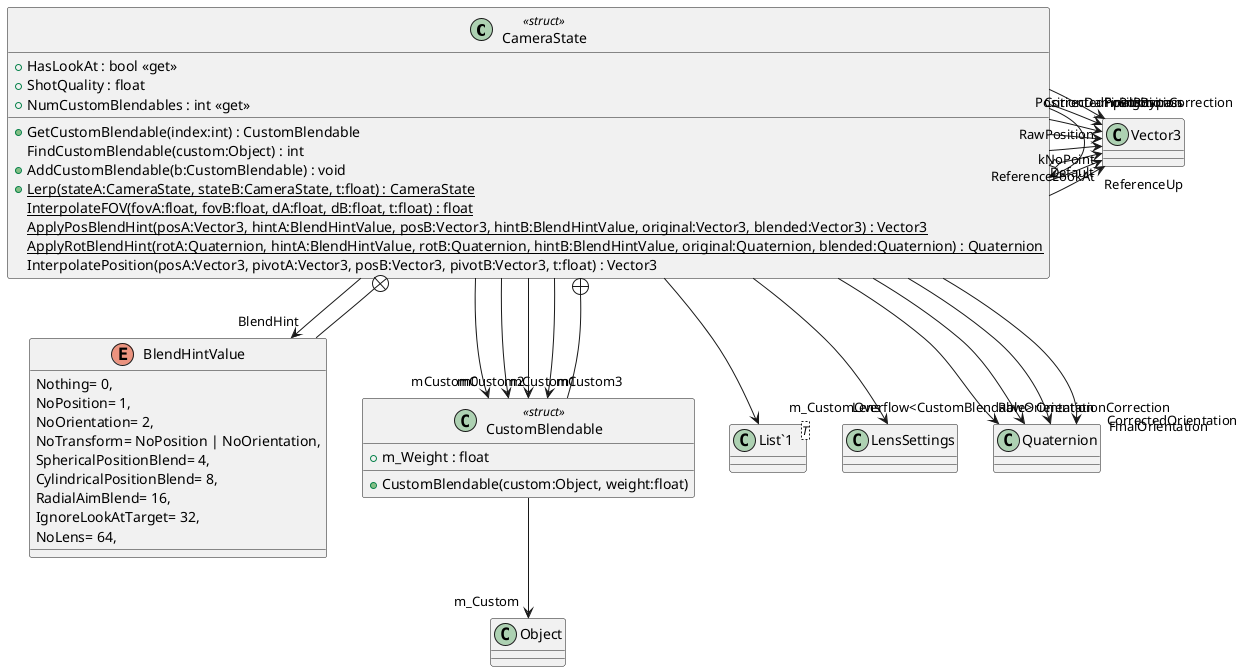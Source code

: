 @startuml
class CameraState <<struct>> {
    + HasLookAt : bool <<get>>
    + ShotQuality : float
    + NumCustomBlendables : int <<get>>
    + GetCustomBlendable(index:int) : CustomBlendable
    FindCustomBlendable(custom:Object) : int
    + AddCustomBlendable(b:CustomBlendable) : void
    + {static} Lerp(stateA:CameraState, stateB:CameraState, t:float) : CameraState
    {static} InterpolateFOV(fovA:float, fovB:float, dA:float, dB:float, t:float) : float
    {static} ApplyPosBlendHint(posA:Vector3, hintA:BlendHintValue, posB:Vector3, hintB:BlendHintValue, original:Vector3, blended:Vector3) : Vector3
    {static} ApplyRotBlendHint(rotA:Quaternion, hintA:BlendHintValue, rotB:Quaternion, hintB:BlendHintValue, original:Quaternion, blended:Quaternion) : Quaternion
    InterpolatePosition(posA:Vector3, pivotA:Vector3, posB:Vector3, pivotB:Vector3, t:float) : Vector3
}
enum BlendHintValue {
    Nothing= 0,
    NoPosition= 1,
    NoOrientation= 2,
    NoTransform= NoPosition | NoOrientation,
    SphericalPositionBlend= 4,
    CylindricalPositionBlend= 8,
    RadialAimBlend= 16,
    IgnoreLookAtTarget= 32,
    NoLens= 64,
}
class CustomBlendable <<struct>> {
    + m_Weight : float
    + CustomBlendable(custom:Object, weight:float)
}
class "List`1"<T> {
}
CameraState --> "Lens" LensSettings
CameraState --> "ReferenceUp" Vector3
CameraState --> "ReferenceLookAt" Vector3
CameraState o-> "kNoPoint" Vector3
CameraState --> "RawPosition" Vector3
CameraState --> "RawOrientation" Quaternion
CameraState --> "PositionDampingBypass" Vector3
CameraState --> "PositionCorrection" Vector3
CameraState --> "OrientationCorrection" Quaternion
CameraState --> "CorrectedPosition" Vector3
CameraState --> "CorrectedOrientation" Quaternion
CameraState --> "FinalPosition" Vector3
CameraState --> "FinalOrientation" Quaternion
CameraState --> "BlendHint" BlendHintValue
CameraState --> "Default" CameraState
CameraState --> "mCustom0" CustomBlendable
CameraState --> "mCustom1" CustomBlendable
CameraState --> "mCustom2" CustomBlendable
CameraState --> "mCustom3" CustomBlendable
CameraState --> "m_CustomOverflow<CustomBlendable>" "List`1"
CameraState +-- BlendHintValue
CameraState +-- CustomBlendable
CustomBlendable --> "m_Custom" Object
@enduml
